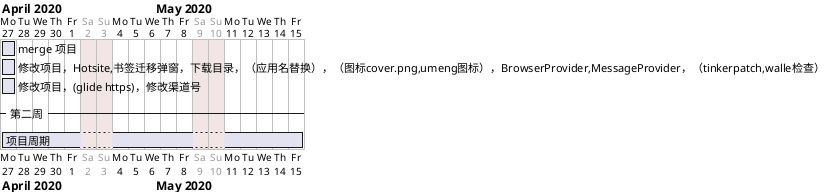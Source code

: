 @startgantt
' printscale weekly
saturday are closed
sunday are closed
Project starts the 2020/04/27
 
[merge 项目] lasts 1 days
[修改项目，Hotsite,书签迁移弹窗，下载目录，（应用名替换），（图标cover.png,umeng图标），BrowserProvider,MessageProvider，（tinkerpatch,walle检查）] lasts 1 days
[修改项目，(glide https)，修改渠道号] lasts 1 days
-- 第二周 -- 
[项目周期] lasts 15 days
@endgantt